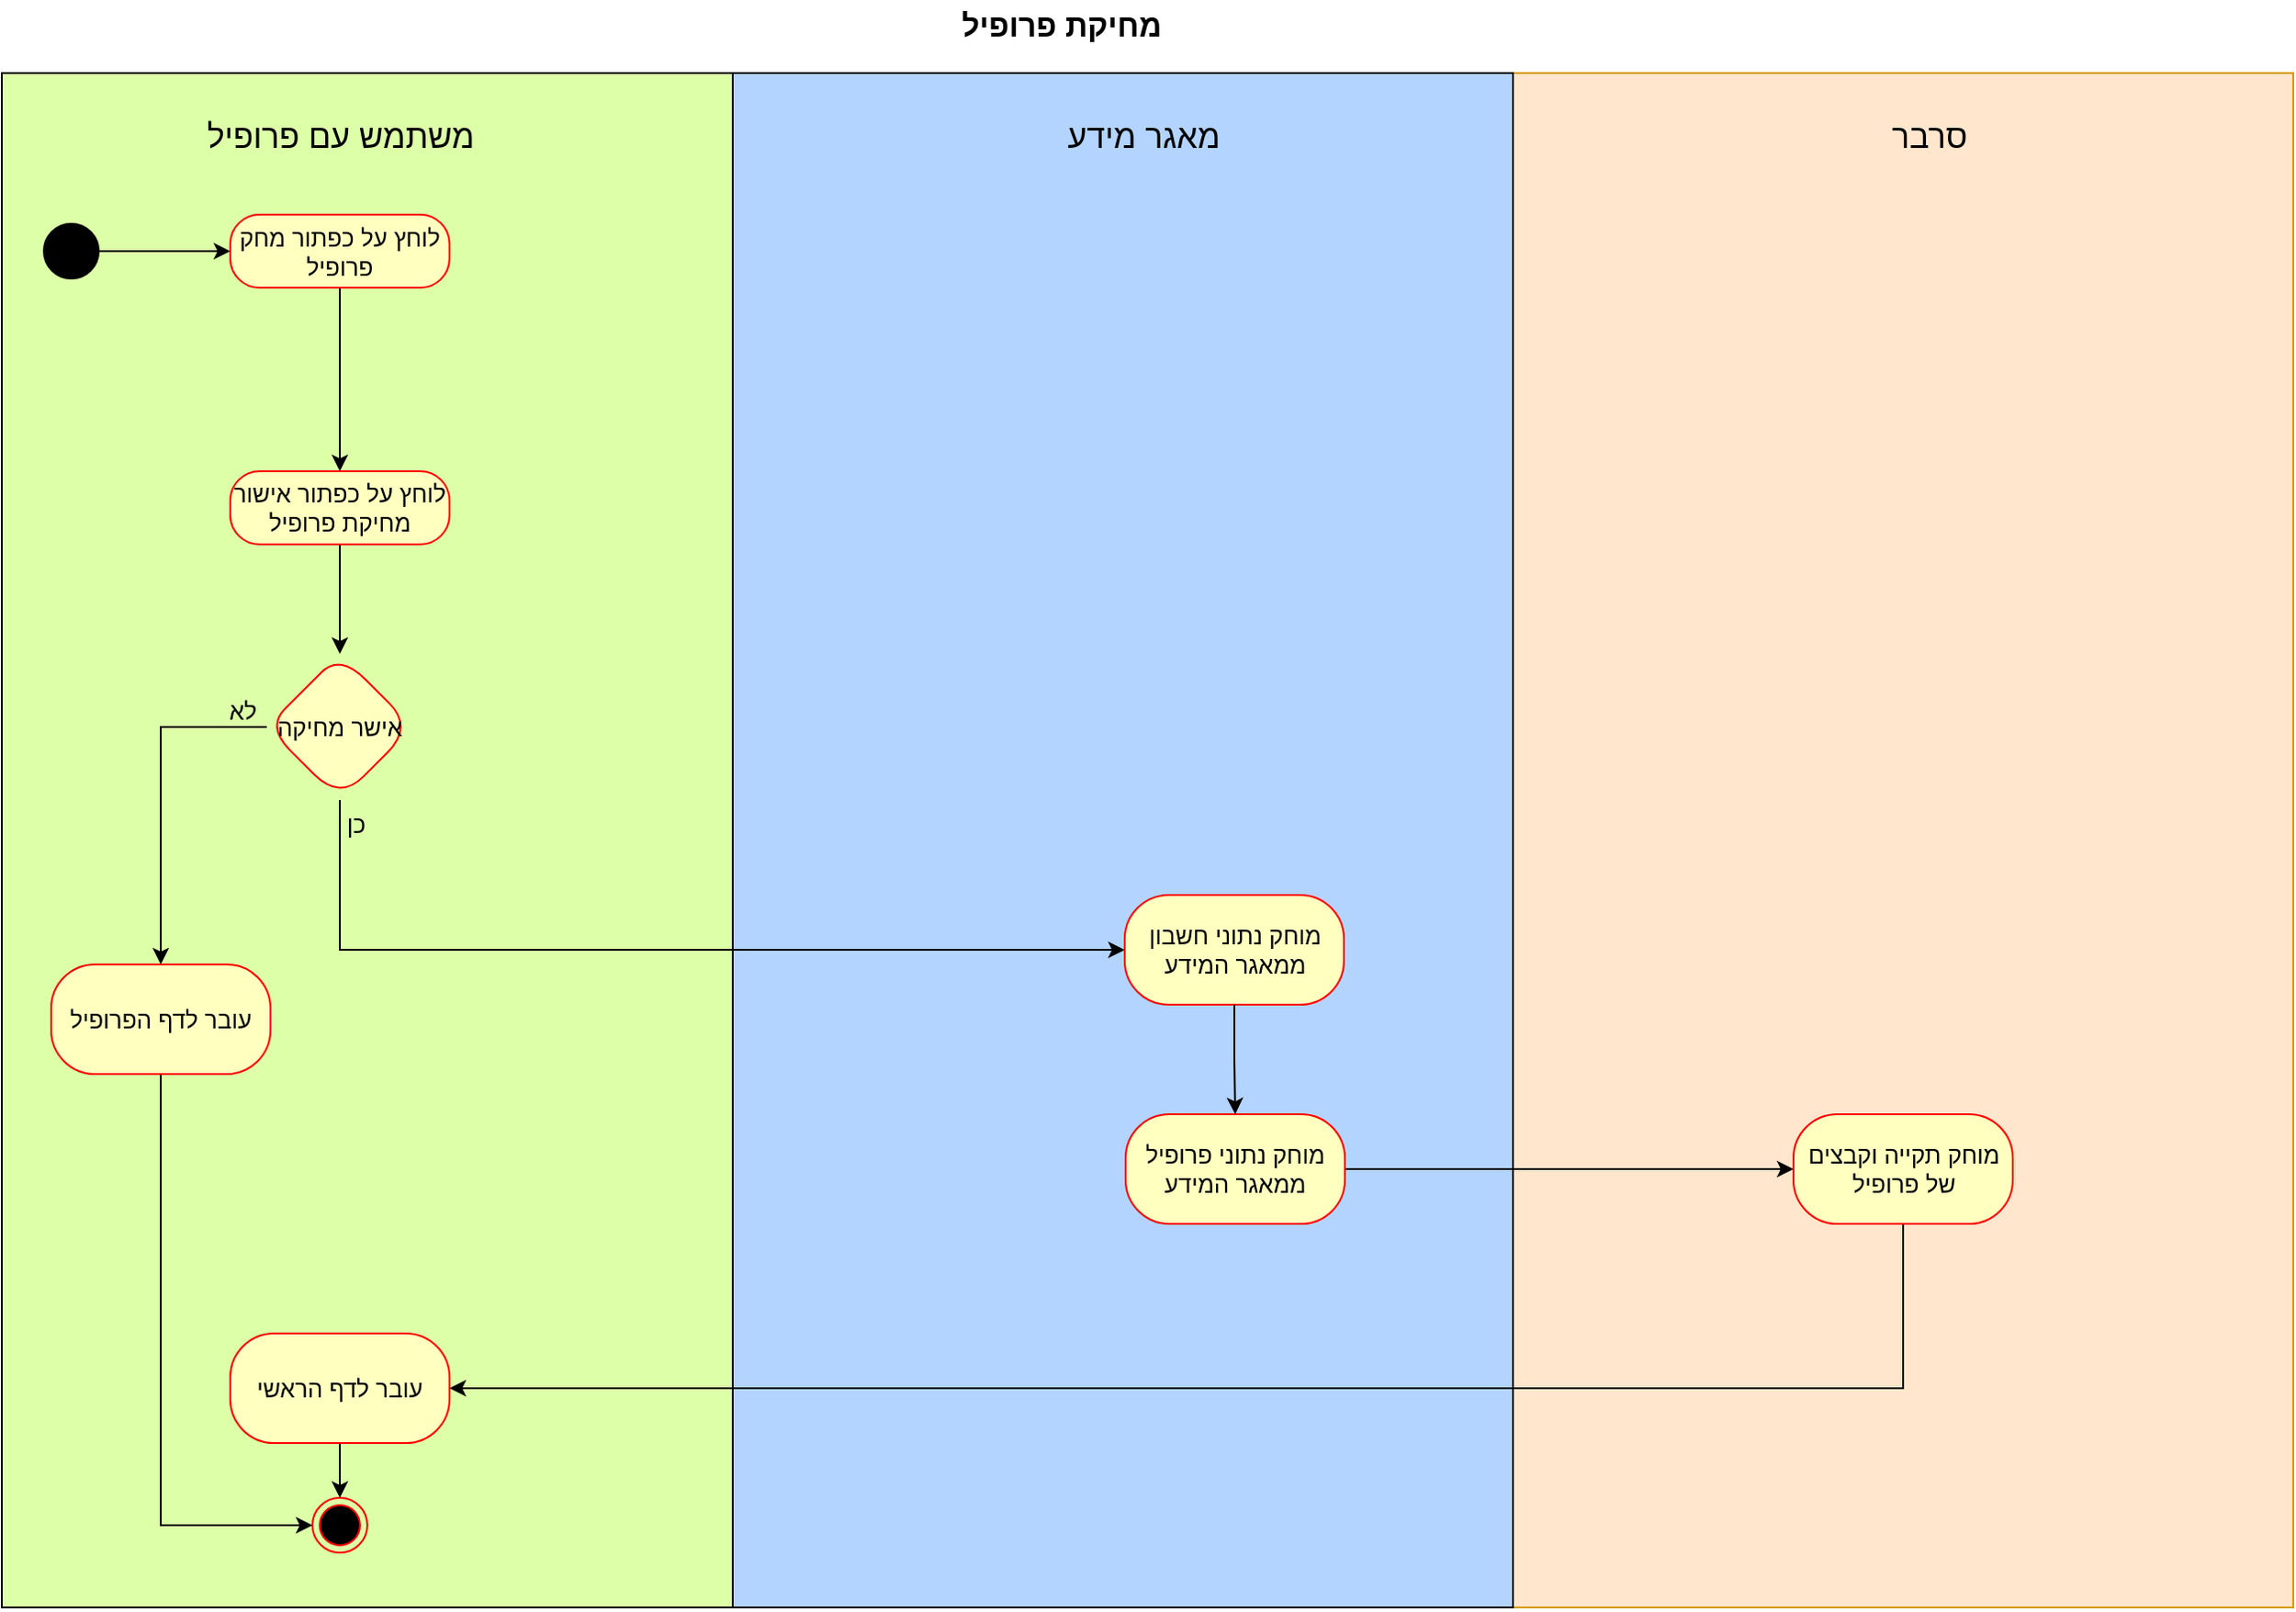 <mxfile version="15.4.0" type="device"><diagram id="iNfOt8MuXmfe4198d1R3" name="Page-1"><mxGraphModel dx="2534" dy="-4872" grid="1" gridSize="10" guides="1" tooltips="1" connect="1" arrows="1" fold="1" page="1" pageScale="1" pageWidth="827" pageHeight="1169" math="0" shadow="0"><root><mxCell id="0"/><mxCell id="1" parent="0"/><mxCell id="gpfwdbA1vtcEI8KuO1CN-1" value="" style="rounded=0;whiteSpace=wrap;html=1;fillColor=#ffe6cc;strokeColor=#d79b00;" vertex="1" parent="1"><mxGeometry x="610" y="6100" width="427" height="840" as="geometry"/></mxCell><mxCell id="gpfwdbA1vtcEI8KuO1CN-2" value="" style="rounded=0;whiteSpace=wrap;html=1;fillColor=#DCFFA8;" vertex="1" parent="1"><mxGeometry x="-217" y="6100" width="400" height="840" as="geometry"/></mxCell><mxCell id="gpfwdbA1vtcEI8KuO1CN-3" value="" style="rounded=0;whiteSpace=wrap;html=1;fillColor=#B3D4FF;" vertex="1" parent="1"><mxGeometry x="183" y="6100" width="427" height="840" as="geometry"/></mxCell><mxCell id="gpfwdbA1vtcEI8KuO1CN-4" value="" style="endArrow=none;html=1;rounded=0;" edge="1" parent="1"><mxGeometry width="50" height="50" relative="1" as="geometry"><mxPoint x="183" y="6940" as="sourcePoint"/><mxPoint x="183" y="6100" as="targetPoint"/></mxGeometry></mxCell><mxCell id="gpfwdbA1vtcEI8KuO1CN-5" value="&lt;span style=&quot;font-size: 18px&quot;&gt;משתמש עם פרופיל&lt;/span&gt;" style="text;html=1;strokeColor=none;fillColor=none;align=center;verticalAlign=middle;whiteSpace=wrap;rounded=0;" vertex="1" parent="1"><mxGeometry x="-124.5" y="6120" width="185" height="30" as="geometry"/></mxCell><mxCell id="gpfwdbA1vtcEI8KuO1CN-6" value="&lt;font style=&quot;font-size: 18px&quot;&gt;מאגר מידע&lt;/font&gt;" style="text;html=1;strokeColor=none;fillColor=none;align=center;verticalAlign=middle;whiteSpace=wrap;rounded=0;" vertex="1" parent="1"><mxGeometry x="353" y="6120" width="110" height="30" as="geometry"/></mxCell><mxCell id="gpfwdbA1vtcEI8KuO1CN-7" style="edgeStyle=orthogonalEdgeStyle;rounded=0;orthogonalLoop=1;jettySize=auto;html=1;entryX=0;entryY=0.5;entryDx=0;entryDy=0;" edge="1" parent="1" source="gpfwdbA1vtcEI8KuO1CN-8" target="gpfwdbA1vtcEI8KuO1CN-16"><mxGeometry relative="1" as="geometry"/></mxCell><mxCell id="gpfwdbA1vtcEI8KuO1CN-8" value="" style="ellipse;whiteSpace=wrap;html=1;aspect=fixed;fontSize=18;fillColor=#000000;" vertex="1" parent="1"><mxGeometry x="-194" y="6182.5" width="30" height="30" as="geometry"/></mxCell><mxCell id="gpfwdbA1vtcEI8KuO1CN-9" value="" style="edgeStyle=orthogonalEdgeStyle;rounded=0;orthogonalLoop=1;jettySize=auto;html=1;fontSize=11;entryX=0.5;entryY=0;entryDx=0;entryDy=0;exitX=0.5;exitY=1;exitDx=0;exitDy=0;" edge="1" parent="1" source="gpfwdbA1vtcEI8KuO1CN-16" target="gpfwdbA1vtcEI8KuO1CN-18"><mxGeometry relative="1" as="geometry"><mxPoint x="-32" y="6240" as="sourcePoint"/><mxPoint x="-32" y="6310" as="targetPoint"/></mxGeometry></mxCell><mxCell id="gpfwdbA1vtcEI8KuO1CN-10" value="" style="ellipse;html=1;shape=endState;fillColor=#000000;strokeColor=#ff0000;fontSize=11;" vertex="1" parent="1"><mxGeometry x="-47" y="6880" width="30" height="30" as="geometry"/></mxCell><mxCell id="gpfwdbA1vtcEI8KuO1CN-11" value="מחיקת פרופיל" style="text;html=1;strokeColor=none;fillColor=none;align=center;verticalAlign=middle;whiteSpace=wrap;rounded=0;fontStyle=1;fontSize=17;" vertex="1" parent="1"><mxGeometry x="298" y="6060" width="130" height="30" as="geometry"/></mxCell><mxCell id="gpfwdbA1vtcEI8KuO1CN-12" value="&lt;font style=&quot;font-size: 13px&quot;&gt;כן&lt;/font&gt;" style="text;html=1;strokeColor=none;fillColor=none;align=center;verticalAlign=middle;whiteSpace=wrap;rounded=0;" vertex="1" parent="1"><mxGeometry x="-58" y="6502" width="70" height="18" as="geometry"/></mxCell><mxCell id="gpfwdbA1vtcEI8KuO1CN-13" style="edgeStyle=orthogonalEdgeStyle;rounded=0;orthogonalLoop=1;jettySize=auto;html=1;exitX=0.5;exitY=1;exitDx=0;exitDy=0;" edge="1" parent="1" source="gpfwdbA1vtcEI8KuO1CN-12" target="gpfwdbA1vtcEI8KuO1CN-12"><mxGeometry relative="1" as="geometry"/></mxCell><mxCell id="gpfwdbA1vtcEI8KuO1CN-14" value="&lt;font style=&quot;font-size: 13px&quot;&gt;לא&lt;/font&gt;" style="text;html=1;strokeColor=none;fillColor=none;align=center;verticalAlign=middle;whiteSpace=wrap;rounded=0;" vertex="1" parent="1"><mxGeometry x="-120.5" y="6440" width="70" height="18" as="geometry"/></mxCell><mxCell id="gpfwdbA1vtcEI8KuO1CN-15" value="&lt;span style=&quot;font-size: 18px&quot;&gt;סרבר&lt;/span&gt;" style="text;html=1;strokeColor=none;fillColor=none;align=center;verticalAlign=middle;whiteSpace=wrap;rounded=0;" vertex="1" parent="1"><mxGeometry x="783" y="6120" width="110" height="30" as="geometry"/></mxCell><mxCell id="gpfwdbA1vtcEI8KuO1CN-16" value="&lt;font style=&quot;font-size: 13px&quot;&gt;לוחץ על כפתור מחק פרופיל&lt;/font&gt;" style="rounded=1;whiteSpace=wrap;html=1;arcSize=40;fontColor=#000000;fillColor=#ffffc0;strokeColor=#ff0000;fontSize=13;" vertex="1" parent="1"><mxGeometry x="-92" y="6177.5" width="120" height="40" as="geometry"/></mxCell><mxCell id="gpfwdbA1vtcEI8KuO1CN-17" value="" style="edgeStyle=orthogonalEdgeStyle;rounded=0;orthogonalLoop=1;jettySize=auto;html=1;" edge="1" parent="1" source="gpfwdbA1vtcEI8KuO1CN-18" target="gpfwdbA1vtcEI8KuO1CN-21"><mxGeometry relative="1" as="geometry"/></mxCell><mxCell id="gpfwdbA1vtcEI8KuO1CN-18" value="&lt;font style=&quot;font-size: 13px&quot;&gt;לוחץ על כפתור אישור מחיקת פרופיל&lt;/font&gt;" style="rounded=1;whiteSpace=wrap;html=1;arcSize=40;fontColor=#000000;fillColor=#ffffc0;strokeColor=#ff0000;fontSize=13;" vertex="1" parent="1"><mxGeometry x="-92" y="6318" width="120" height="40" as="geometry"/></mxCell><mxCell id="gpfwdbA1vtcEI8KuO1CN-19" value="" style="edgeStyle=orthogonalEdgeStyle;rounded=0;orthogonalLoop=1;jettySize=auto;html=1;entryX=0;entryY=0.5;entryDx=0;entryDy=0;" edge="1" parent="1" source="gpfwdbA1vtcEI8KuO1CN-21" target="gpfwdbA1vtcEI8KuO1CN-22"><mxGeometry relative="1" as="geometry"><Array as="points"><mxPoint x="-32" y="6580"/></Array></mxGeometry></mxCell><mxCell id="gpfwdbA1vtcEI8KuO1CN-20" value="" style="edgeStyle=orthogonalEdgeStyle;rounded=0;orthogonalLoop=1;jettySize=auto;html=1;" edge="1" parent="1" source="gpfwdbA1vtcEI8KuO1CN-21" target="gpfwdbA1vtcEI8KuO1CN-31"><mxGeometry relative="1" as="geometry"><Array as="points"><mxPoint x="-130" y="6458"/></Array></mxGeometry></mxCell><mxCell id="gpfwdbA1vtcEI8KuO1CN-21" value="אישר מחיקה" style="rhombus;whiteSpace=wrap;html=1;rounded=1;fontSize=13;fontColor=#000000;strokeColor=#ff0000;fillColor=#ffffc0;arcSize=40;" vertex="1" parent="1"><mxGeometry x="-72" y="6418" width="80" height="80" as="geometry"/></mxCell><mxCell id="gpfwdbA1vtcEI8KuO1CN-22" value="מוחק נתוני חשבון ממאגר המידע" style="whiteSpace=wrap;html=1;rounded=1;fontSize=13;fontColor=#000000;strokeColor=#ff0000;fillColor=#ffffc0;arcSize=40;" vertex="1" parent="1"><mxGeometry x="397.5" y="6550" width="120" height="60" as="geometry"/></mxCell><mxCell id="gpfwdbA1vtcEI8KuO1CN-23" value="" style="edgeStyle=orthogonalEdgeStyle;rounded=0;orthogonalLoop=1;jettySize=auto;html=1;exitX=0.5;exitY=1;exitDx=0;exitDy=0;entryX=0.5;entryY=0;entryDx=0;entryDy=0;" edge="1" parent="1" source="gpfwdbA1vtcEI8KuO1CN-22" target="gpfwdbA1vtcEI8KuO1CN-25"><mxGeometry relative="1" as="geometry"><mxPoint x="458" y="6620" as="sourcePoint"/></mxGeometry></mxCell><mxCell id="gpfwdbA1vtcEI8KuO1CN-24" value="" style="edgeStyle=orthogonalEdgeStyle;rounded=0;orthogonalLoop=1;jettySize=auto;html=1;" edge="1" parent="1" source="gpfwdbA1vtcEI8KuO1CN-25" target="gpfwdbA1vtcEI8KuO1CN-27"><mxGeometry relative="1" as="geometry"/></mxCell><mxCell id="gpfwdbA1vtcEI8KuO1CN-25" value="מוחק נתוני פרופיל ממאגר המידע" style="whiteSpace=wrap;html=1;rounded=1;fontSize=13;fontColor=#000000;strokeColor=#ff0000;fillColor=#ffffc0;arcSize=40;" vertex="1" parent="1"><mxGeometry x="398" y="6670" width="120" height="60" as="geometry"/></mxCell><mxCell id="gpfwdbA1vtcEI8KuO1CN-26" value="" style="edgeStyle=orthogonalEdgeStyle;rounded=0;orthogonalLoop=1;jettySize=auto;html=1;" edge="1" parent="1" source="gpfwdbA1vtcEI8KuO1CN-27" target="gpfwdbA1vtcEI8KuO1CN-29"><mxGeometry relative="1" as="geometry"><Array as="points"><mxPoint x="824" y="6820"/></Array></mxGeometry></mxCell><mxCell id="gpfwdbA1vtcEI8KuO1CN-27" value="מוחק תקייה וקבצים של פרופיל" style="whiteSpace=wrap;html=1;rounded=1;fontSize=13;fontColor=#000000;strokeColor=#ff0000;fillColor=#ffffc0;arcSize=40;" vertex="1" parent="1"><mxGeometry x="763.5" y="6670" width="120" height="60" as="geometry"/></mxCell><mxCell id="gpfwdbA1vtcEI8KuO1CN-28" style="edgeStyle=orthogonalEdgeStyle;rounded=0;orthogonalLoop=1;jettySize=auto;html=1;entryX=0.5;entryY=0;entryDx=0;entryDy=0;" edge="1" parent="1" source="gpfwdbA1vtcEI8KuO1CN-29" target="gpfwdbA1vtcEI8KuO1CN-10"><mxGeometry relative="1" as="geometry"/></mxCell><mxCell id="gpfwdbA1vtcEI8KuO1CN-29" value="עובר לדף הראשי" style="whiteSpace=wrap;html=1;rounded=1;fontSize=13;fontColor=#000000;strokeColor=#ff0000;fillColor=#ffffc0;arcSize=40;" vertex="1" parent="1"><mxGeometry x="-92" y="6790" width="120" height="60" as="geometry"/></mxCell><mxCell id="gpfwdbA1vtcEI8KuO1CN-30" style="edgeStyle=orthogonalEdgeStyle;rounded=0;orthogonalLoop=1;jettySize=auto;html=1;entryX=0;entryY=0.5;entryDx=0;entryDy=0;" edge="1" parent="1" source="gpfwdbA1vtcEI8KuO1CN-31" target="gpfwdbA1vtcEI8KuO1CN-10"><mxGeometry relative="1" as="geometry"><Array as="points"><mxPoint x="-130" y="6895"/></Array></mxGeometry></mxCell><mxCell id="gpfwdbA1vtcEI8KuO1CN-31" value="עובר לדף הפרופיל" style="whiteSpace=wrap;html=1;rounded=1;fontSize=13;fontColor=#000000;strokeColor=#ff0000;fillColor=#ffffc0;arcSize=40;" vertex="1" parent="1"><mxGeometry x="-190" y="6588" width="120" height="60" as="geometry"/></mxCell></root></mxGraphModel></diagram></mxfile>